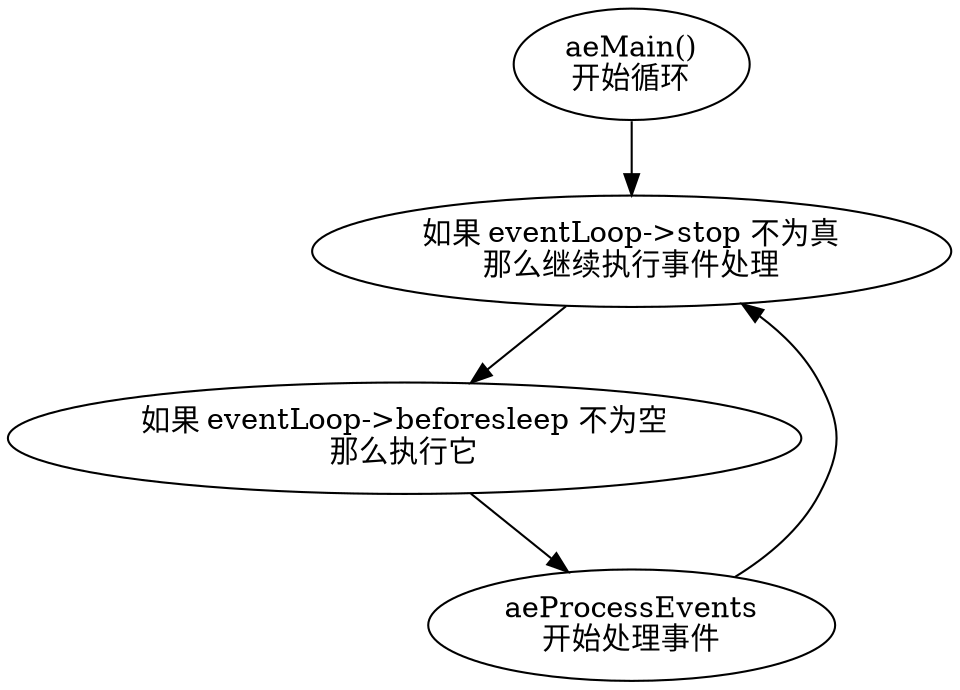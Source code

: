 digraph event_loop {
    start [label="aeMain()\n开始循环"];
    check_stop [label="如果 eventLoop->stop 不为真\n那么继续执行事件处理"];
    check_beforesleep [label="如果 eventLoop->beforesleep 不为空\n那么执行它"];
    ae_process_events [label="aeProcessEvents\n开始处理事件"];

    start -> check_stop;
    check_stop -> check_beforesleep;
    check_beforesleep -> ae_process_events;
    ae_process_events -> check_stop;
}
